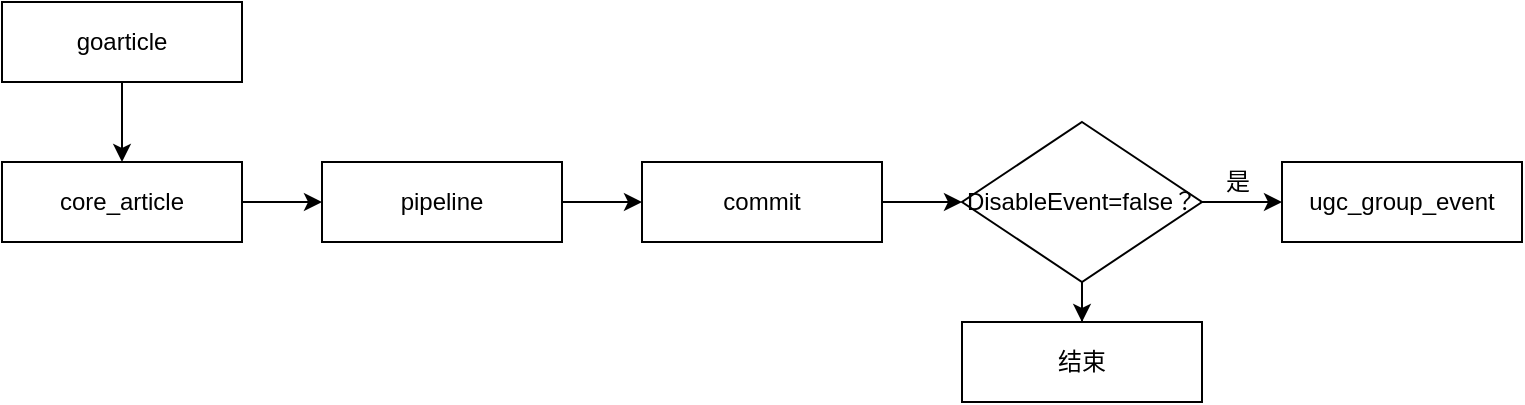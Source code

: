 <mxfile version="10.4.4" type="github"><diagram id="w_UJjRl80HkVpNDAkBCM" name="Page-1"><mxGraphModel dx="678" dy="472" grid="1" gridSize="10" guides="1" tooltips="1" connect="1" arrows="1" fold="1" page="1" pageScale="1" pageWidth="3300" pageHeight="2339" math="0" shadow="0"><root><mxCell id="0"/><mxCell id="1" parent="0"/><mxCell id="SjaPAmE12YF_QxcRAmII-6" value="" style="edgeStyle=orthogonalEdgeStyle;rounded=0;orthogonalLoop=1;jettySize=auto;html=1;" edge="1" parent="1" source="SjaPAmE12YF_QxcRAmII-1" target="SjaPAmE12YF_QxcRAmII-2"><mxGeometry relative="1" as="geometry"/></mxCell><mxCell id="SjaPAmE12YF_QxcRAmII-1" value="goarticle" style="rounded=0;whiteSpace=wrap;html=1;" vertex="1" parent="1"><mxGeometry x="160" y="120" width="120" height="40" as="geometry"/></mxCell><mxCell id="SjaPAmE12YF_QxcRAmII-5" value="" style="edgeStyle=orthogonalEdgeStyle;rounded=0;orthogonalLoop=1;jettySize=auto;html=1;" edge="1" parent="1" source="SjaPAmE12YF_QxcRAmII-2" target="SjaPAmE12YF_QxcRAmII-3"><mxGeometry relative="1" as="geometry"/></mxCell><mxCell id="SjaPAmE12YF_QxcRAmII-2" value="core_article" style="rounded=0;whiteSpace=wrap;html=1;" vertex="1" parent="1"><mxGeometry x="160" y="200" width="120" height="40" as="geometry"/></mxCell><mxCell id="SjaPAmE12YF_QxcRAmII-8" value="" style="edgeStyle=orthogonalEdgeStyle;rounded=0;orthogonalLoop=1;jettySize=auto;html=1;" edge="1" parent="1" source="SjaPAmE12YF_QxcRAmII-3" target="SjaPAmE12YF_QxcRAmII-7"><mxGeometry relative="1" as="geometry"/></mxCell><mxCell id="SjaPAmE12YF_QxcRAmII-3" value="pipeline" style="rounded=0;whiteSpace=wrap;html=1;" vertex="1" parent="1"><mxGeometry x="320" y="200" width="120" height="40" as="geometry"/></mxCell><mxCell id="SjaPAmE12YF_QxcRAmII-13" value="" style="edgeStyle=orthogonalEdgeStyle;rounded=0;orthogonalLoop=1;jettySize=auto;html=1;" edge="1" parent="1" source="SjaPAmE12YF_QxcRAmII-7" target="SjaPAmE12YF_QxcRAmII-11"><mxGeometry relative="1" as="geometry"/></mxCell><mxCell id="SjaPAmE12YF_QxcRAmII-7" value="commit" style="rounded=0;whiteSpace=wrap;html=1;" vertex="1" parent="1"><mxGeometry x="480" y="200" width="120" height="40" as="geometry"/></mxCell><mxCell id="SjaPAmE12YF_QxcRAmII-9" value="ugc_group_event" style="rounded=0;whiteSpace=wrap;html=1;" vertex="1" parent="1"><mxGeometry x="800" y="200" width="120" height="40" as="geometry"/></mxCell><mxCell id="SjaPAmE12YF_QxcRAmII-12" value="" style="edgeStyle=orthogonalEdgeStyle;rounded=0;orthogonalLoop=1;jettySize=auto;html=1;" edge="1" parent="1" source="SjaPAmE12YF_QxcRAmII-11" target="SjaPAmE12YF_QxcRAmII-9"><mxGeometry relative="1" as="geometry"/></mxCell><mxCell id="SjaPAmE12YF_QxcRAmII-22" style="edgeStyle=orthogonalEdgeStyle;rounded=0;orthogonalLoop=1;jettySize=auto;html=1;entryX=0.5;entryY=0;entryDx=0;entryDy=0;" edge="1" parent="1" source="SjaPAmE12YF_QxcRAmII-11" target="SjaPAmE12YF_QxcRAmII-15"><mxGeometry relative="1" as="geometry"/></mxCell><mxCell id="SjaPAmE12YF_QxcRAmII-11" value="DisableEvent=false？" style="rhombus;whiteSpace=wrap;html=1;" vertex="1" parent="1"><mxGeometry x="640" y="180" width="120" height="80" as="geometry"/></mxCell><mxCell id="SjaPAmE12YF_QxcRAmII-14" value="是" style="text;html=1;resizable=0;points=[];autosize=1;align=left;verticalAlign=top;spacingTop=-4;" vertex="1" parent="1"><mxGeometry x="770" y="200" width="30" height="20" as="geometry"/></mxCell><mxCell id="SjaPAmE12YF_QxcRAmII-15" value="结束" style="rounded=0;whiteSpace=wrap;html=1;" vertex="1" parent="1"><mxGeometry x="640" y="280" width="120" height="40" as="geometry"/></mxCell></root></mxGraphModel></diagram></mxfile>
